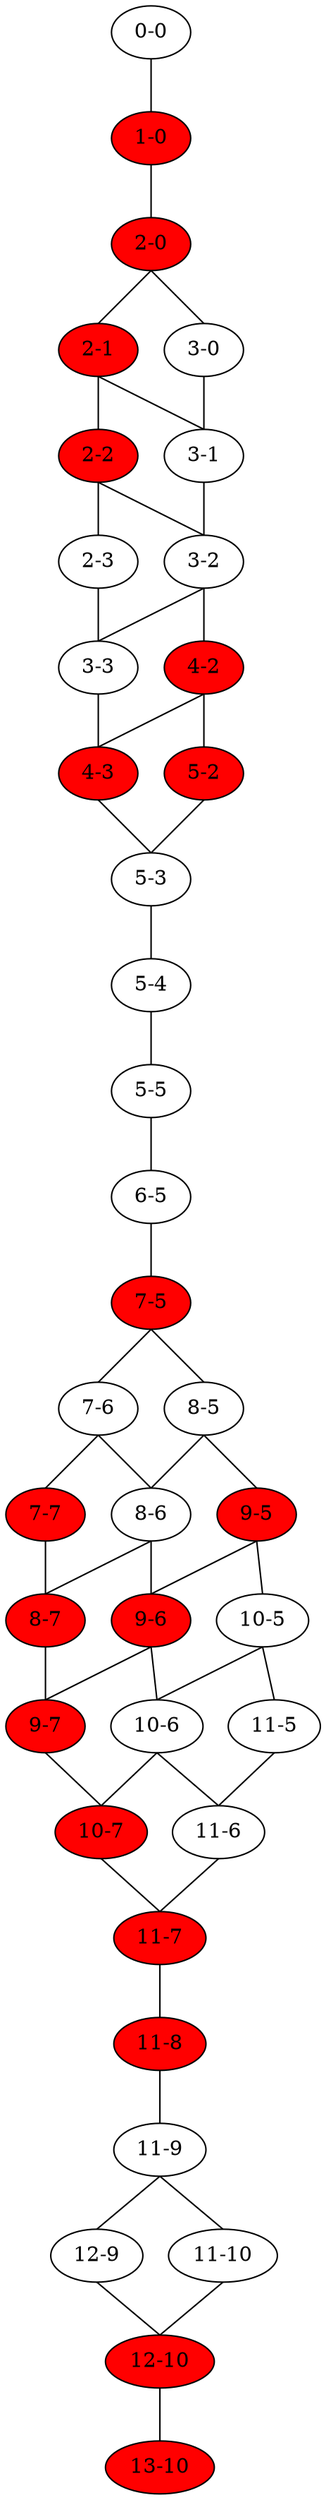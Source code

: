 digraph item_set {

// set edge attribute
edge [dir = none tailport = "s" headport = "n"]
splines=false

// the 1o layer
0 [label = "0-0"];

// the 2o layer
10 [label = "1-0"];

// the 3o layer
20 [label = "2-0"];

// the 4o layer
21 [label = "2-1"];
30 [label = "3-0"];

// the 5o layer
22 [label = "2-2"];
31 [label = "3-1"];

// the 6o layer
23 [label = "2-3"];
32 [label = "3-2"];

// the 7o layer
33 [label = "3-3"];
42 [label = "4-2"];

// the 8o layer
43 [label = "4-3"];
52 [label = "5-2"];

// the 9o layer
53 [label = "5-3"];

// the 10o layer
54 [label = "5-4"];

// the 11o layer
55 [label = "5-5"];

// the 12o layer
65 [label = "6-5"];

// the 13o layer
75 [label = "7-5"];

// the 14o layer
76 [label = "7-6"];
85 [label = "8-5"];

// the 15o layer
77 [label = "7-7"];
86 [label = "8-6"];
95 [label = "9-5"];

// the 16o layer
87 [label = "8-7"];
96 [label = "9-6"];
105 [label = "10-5"];

// the 17o layer
97 [label = "9-7"];
106 [label = "10-6"];
115 [label = "11-5"];

// the 18o layer
107 [label = "10-7"];
116 [label = "11-6"];

// the 19o layer
117 [label = "11-7"];

// the 20o layer
118 [label = "11-8"];

// the 21o layer
119 [label = "11-9"];

// the 22o layer
129 [label = "12-9"];
1110 [label = "11-10"];

// the 23o layer
1210 [label = "12-10"];

// the 24o layer
1310 [label = "13-10"];

0 -> {10}
10 -> {20}
20 -> {30,21}
21 -> {31,22}
22 -> {32,23}
23 -> {33}
30 -> {31}
31 -> {32}
32 -> {42,33}
33 -> {43}
42 -> {52,43}
43 -> {53}
52 -> {53}
53 -> {54}
54 -> {55}
55 -> {65}
65 -> {75}
75 -> {85,76}
76 -> {86,77}
77 -> {87}
85 -> {95,86}
86 -> {96,87}
87 -> {97}
95 -> {105,96}
96 -> {106,97}
97 -> {107}
105 -> {115,106}
106 -> {116,107}
107 -> {117}
115 -> {116}
116 -> {117}
117 -> {118}
118 -> {119}
119 -> {129,1110}
129 -> {1210}
1110 -> {1210}
1210 -> {1310}
10,20,21,22,42,43,52,75,77,87,95,96,97,107,117,118,1210,1310[style=filled fillcolor="red"]
}